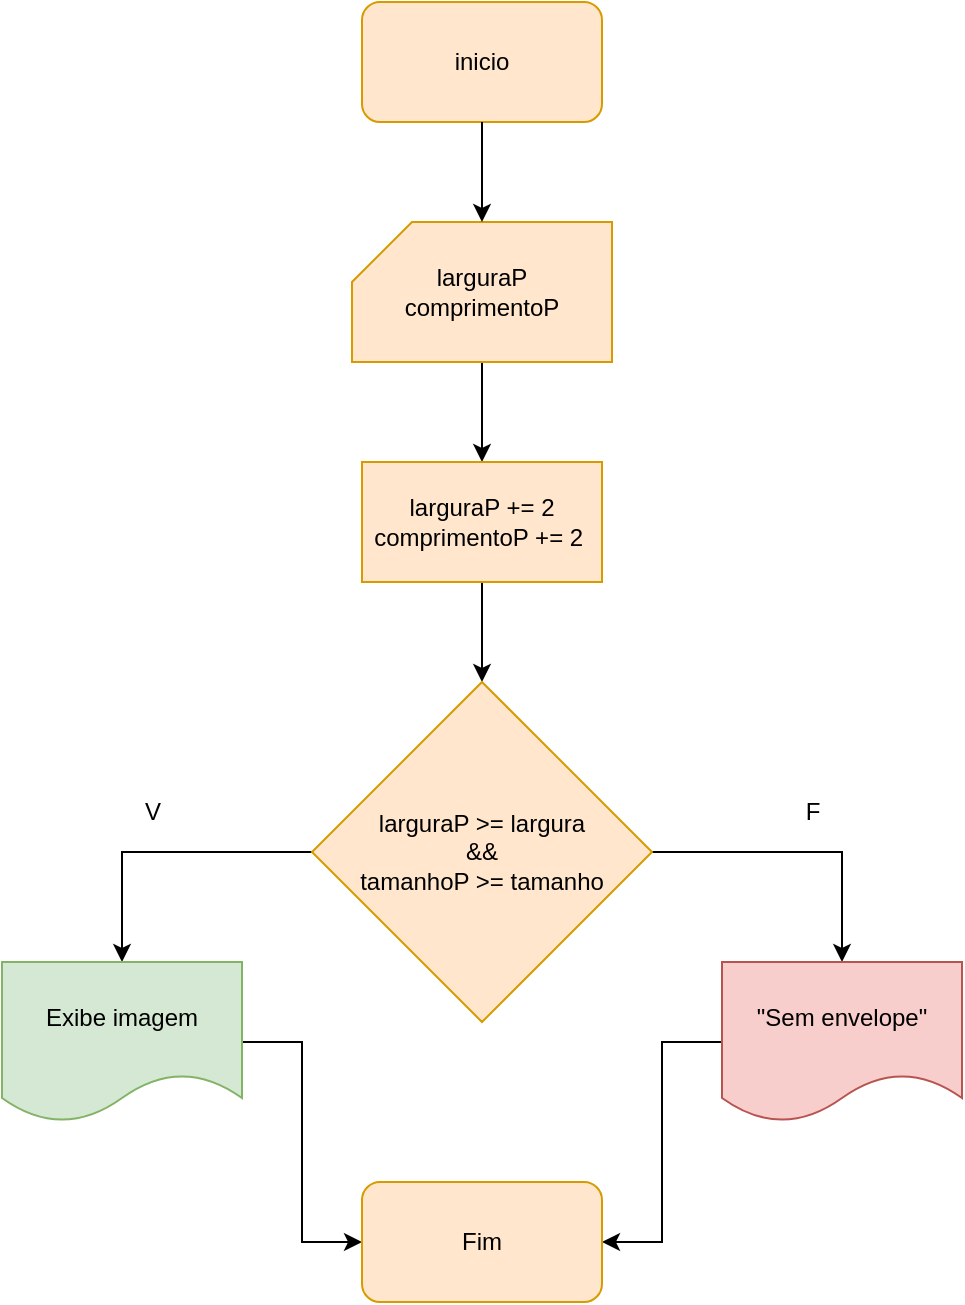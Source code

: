<mxfile version="22.1.2" type="device">
  <diagram name="Página-1" id="ObyIjT1T63DXbpHgQO0g">
    <mxGraphModel dx="880" dy="532" grid="1" gridSize="10" guides="1" tooltips="1" connect="1" arrows="1" fold="1" page="1" pageScale="1" pageWidth="827" pageHeight="1169" math="0" shadow="0">
      <root>
        <mxCell id="0" />
        <mxCell id="1" parent="0" />
        <mxCell id="miRwmCpVNUJk7XLlrfK2-1" value="inicio" style="rounded=1;whiteSpace=wrap;html=1;fillColor=#ffe6cc;strokeColor=#d79b00;" vertex="1" parent="1">
          <mxGeometry x="340" y="40" width="120" height="60" as="geometry" />
        </mxCell>
        <mxCell id="miRwmCpVNUJk7XLlrfK2-5" style="edgeStyle=orthogonalEdgeStyle;rounded=0;orthogonalLoop=1;jettySize=auto;html=1;entryX=0.5;entryY=0;entryDx=0;entryDy=0;" edge="1" parent="1" source="miRwmCpVNUJk7XLlrfK2-2" target="miRwmCpVNUJk7XLlrfK2-4">
          <mxGeometry relative="1" as="geometry" />
        </mxCell>
        <mxCell id="miRwmCpVNUJk7XLlrfK2-2" value="larguraP&lt;br&gt;comprimentoP" style="shape=card;whiteSpace=wrap;html=1;fillColor=#ffe6cc;strokeColor=#d79b00;" vertex="1" parent="1">
          <mxGeometry x="335" y="150" width="130" height="70" as="geometry" />
        </mxCell>
        <mxCell id="miRwmCpVNUJk7XLlrfK2-3" style="edgeStyle=orthogonalEdgeStyle;rounded=0;orthogonalLoop=1;jettySize=auto;html=1;entryX=0.5;entryY=0;entryDx=0;entryDy=0;entryPerimeter=0;" edge="1" parent="1" source="miRwmCpVNUJk7XLlrfK2-1" target="miRwmCpVNUJk7XLlrfK2-2">
          <mxGeometry relative="1" as="geometry" />
        </mxCell>
        <mxCell id="miRwmCpVNUJk7XLlrfK2-7" style="edgeStyle=orthogonalEdgeStyle;rounded=0;orthogonalLoop=1;jettySize=auto;html=1;entryX=0.5;entryY=0;entryDx=0;entryDy=0;" edge="1" parent="1" source="miRwmCpVNUJk7XLlrfK2-4" target="miRwmCpVNUJk7XLlrfK2-6">
          <mxGeometry relative="1" as="geometry" />
        </mxCell>
        <mxCell id="miRwmCpVNUJk7XLlrfK2-4" value="larguraP += 2&lt;br&gt;comprimentoP += 2&amp;nbsp;" style="rounded=0;whiteSpace=wrap;html=1;fillColor=#ffe6cc;strokeColor=#d79b00;" vertex="1" parent="1">
          <mxGeometry x="340" y="270" width="120" height="60" as="geometry" />
        </mxCell>
        <mxCell id="miRwmCpVNUJk7XLlrfK2-9" style="edgeStyle=orthogonalEdgeStyle;rounded=0;orthogonalLoop=1;jettySize=auto;html=1;entryX=0.5;entryY=0;entryDx=0;entryDy=0;" edge="1" parent="1" source="miRwmCpVNUJk7XLlrfK2-6" target="miRwmCpVNUJk7XLlrfK2-8">
          <mxGeometry relative="1" as="geometry" />
        </mxCell>
        <mxCell id="miRwmCpVNUJk7XLlrfK2-12" style="edgeStyle=orthogonalEdgeStyle;rounded=0;orthogonalLoop=1;jettySize=auto;html=1;entryX=0.5;entryY=0;entryDx=0;entryDy=0;" edge="1" parent="1" source="miRwmCpVNUJk7XLlrfK2-6" target="miRwmCpVNUJk7XLlrfK2-11">
          <mxGeometry relative="1" as="geometry" />
        </mxCell>
        <mxCell id="miRwmCpVNUJk7XLlrfK2-6" value="larguraP &amp;gt;= largura&lt;br&gt;&amp;amp;&amp;amp;&lt;br&gt;tamanhoP &amp;gt;= tamanho" style="rhombus;whiteSpace=wrap;html=1;fillColor=#ffe6cc;strokeColor=#d79b00;" vertex="1" parent="1">
          <mxGeometry x="315" y="380" width="170" height="170" as="geometry" />
        </mxCell>
        <mxCell id="miRwmCpVNUJk7XLlrfK2-18" style="edgeStyle=orthogonalEdgeStyle;rounded=0;orthogonalLoop=1;jettySize=auto;html=1;entryX=0;entryY=0.5;entryDx=0;entryDy=0;" edge="1" parent="1" source="miRwmCpVNUJk7XLlrfK2-8" target="miRwmCpVNUJk7XLlrfK2-14">
          <mxGeometry relative="1" as="geometry" />
        </mxCell>
        <mxCell id="miRwmCpVNUJk7XLlrfK2-8" value="Exibe imagem" style="shape=document;whiteSpace=wrap;html=1;boundedLbl=1;fillColor=#d5e8d4;strokeColor=#82b366;" vertex="1" parent="1">
          <mxGeometry x="160" y="520" width="120" height="80" as="geometry" />
        </mxCell>
        <mxCell id="miRwmCpVNUJk7XLlrfK2-10" value="V" style="text;html=1;align=center;verticalAlign=middle;resizable=0;points=[];autosize=1;strokeColor=none;fillColor=none;" vertex="1" parent="1">
          <mxGeometry x="220" y="430" width="30" height="30" as="geometry" />
        </mxCell>
        <mxCell id="miRwmCpVNUJk7XLlrfK2-19" style="edgeStyle=orthogonalEdgeStyle;rounded=0;orthogonalLoop=1;jettySize=auto;html=1;entryX=1;entryY=0.5;entryDx=0;entryDy=0;" edge="1" parent="1" source="miRwmCpVNUJk7XLlrfK2-11" target="miRwmCpVNUJk7XLlrfK2-14">
          <mxGeometry relative="1" as="geometry" />
        </mxCell>
        <mxCell id="miRwmCpVNUJk7XLlrfK2-11" value="&quot;Sem envelope&quot;" style="shape=document;whiteSpace=wrap;html=1;boundedLbl=1;fillColor=#f8cecc;strokeColor=#b85450;" vertex="1" parent="1">
          <mxGeometry x="520" y="520" width="120" height="80" as="geometry" />
        </mxCell>
        <mxCell id="miRwmCpVNUJk7XLlrfK2-13" value="F" style="text;html=1;align=center;verticalAlign=middle;resizable=0;points=[];autosize=1;strokeColor=none;fillColor=none;" vertex="1" parent="1">
          <mxGeometry x="550" y="430" width="30" height="30" as="geometry" />
        </mxCell>
        <mxCell id="miRwmCpVNUJk7XLlrfK2-14" value="Fim" style="rounded=1;whiteSpace=wrap;html=1;fillColor=#ffe6cc;strokeColor=#d79b00;" vertex="1" parent="1">
          <mxGeometry x="340" y="630" width="120" height="60" as="geometry" />
        </mxCell>
      </root>
    </mxGraphModel>
  </diagram>
</mxfile>
